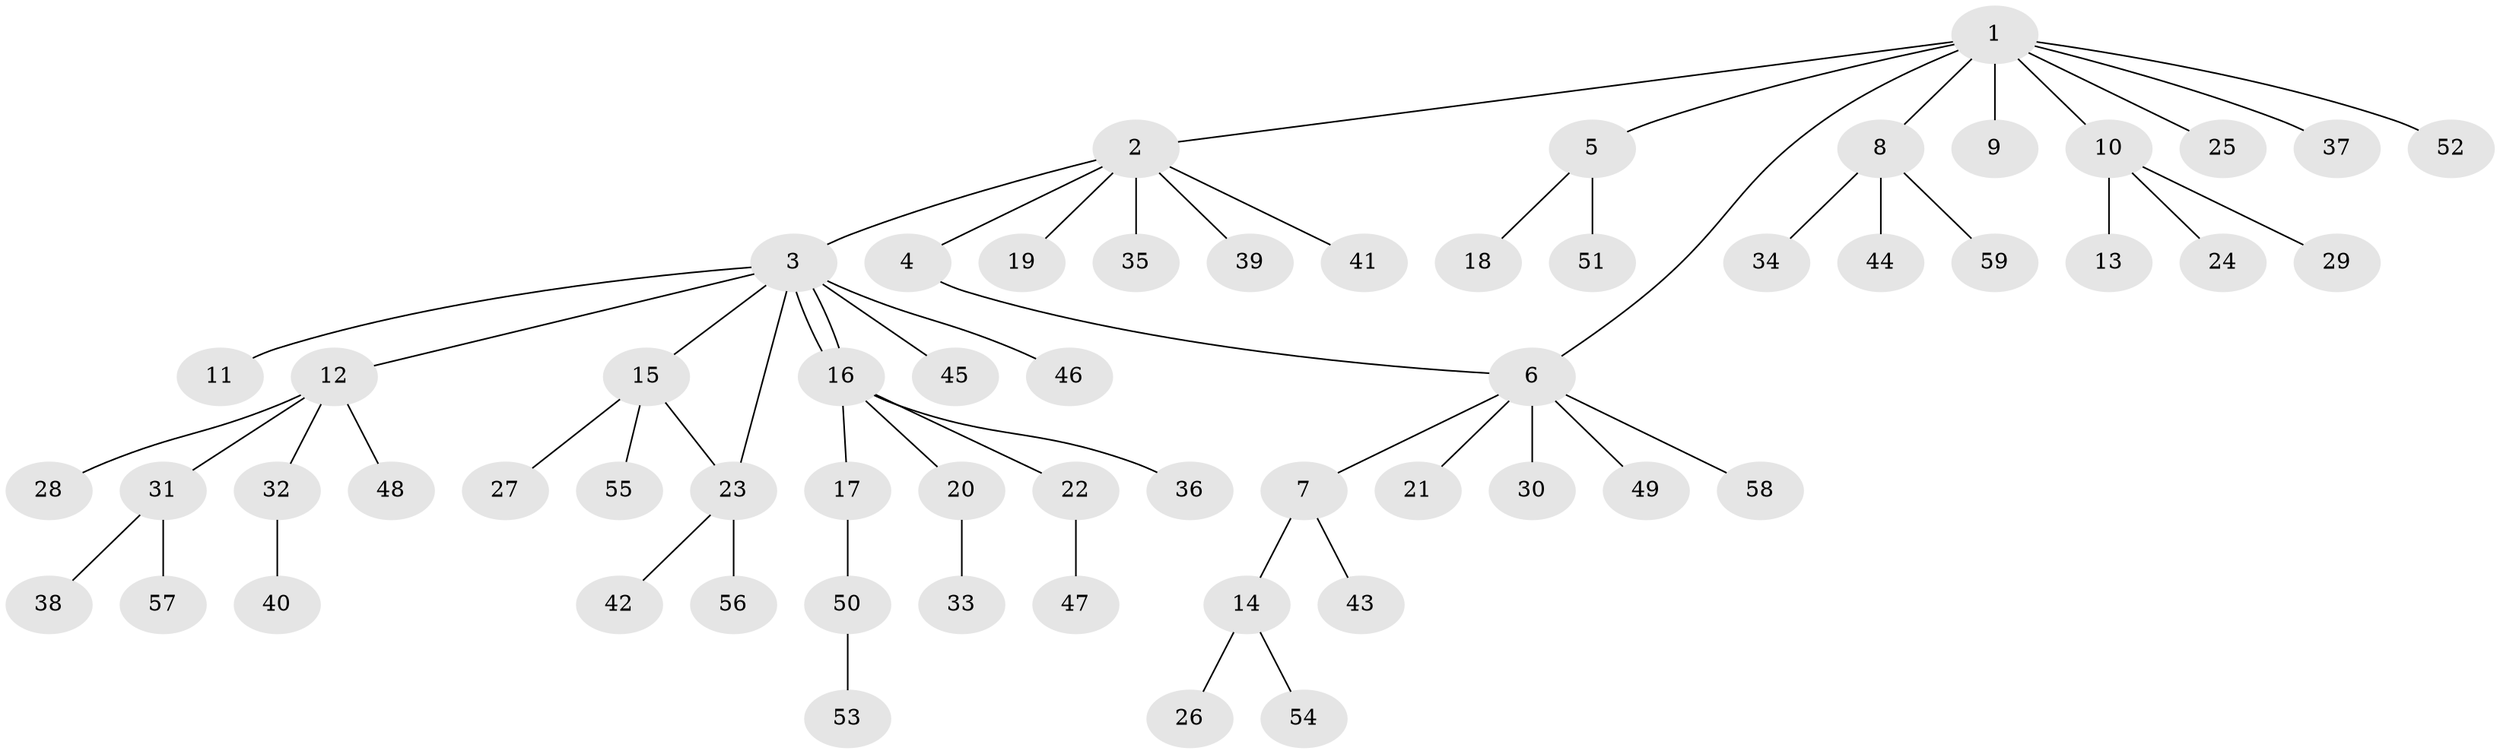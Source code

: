 // Generated by graph-tools (version 1.1) at 2025/35/03/09/25 02:35:39]
// undirected, 59 vertices, 61 edges
graph export_dot {
graph [start="1"]
  node [color=gray90,style=filled];
  1;
  2;
  3;
  4;
  5;
  6;
  7;
  8;
  9;
  10;
  11;
  12;
  13;
  14;
  15;
  16;
  17;
  18;
  19;
  20;
  21;
  22;
  23;
  24;
  25;
  26;
  27;
  28;
  29;
  30;
  31;
  32;
  33;
  34;
  35;
  36;
  37;
  38;
  39;
  40;
  41;
  42;
  43;
  44;
  45;
  46;
  47;
  48;
  49;
  50;
  51;
  52;
  53;
  54;
  55;
  56;
  57;
  58;
  59;
  1 -- 2;
  1 -- 5;
  1 -- 6;
  1 -- 8;
  1 -- 9;
  1 -- 10;
  1 -- 25;
  1 -- 37;
  1 -- 52;
  2 -- 3;
  2 -- 4;
  2 -- 19;
  2 -- 35;
  2 -- 39;
  2 -- 41;
  3 -- 11;
  3 -- 12;
  3 -- 15;
  3 -- 16;
  3 -- 16;
  3 -- 23;
  3 -- 45;
  3 -- 46;
  4 -- 6;
  5 -- 18;
  5 -- 51;
  6 -- 7;
  6 -- 21;
  6 -- 30;
  6 -- 49;
  6 -- 58;
  7 -- 14;
  7 -- 43;
  8 -- 34;
  8 -- 44;
  8 -- 59;
  10 -- 13;
  10 -- 24;
  10 -- 29;
  12 -- 28;
  12 -- 31;
  12 -- 32;
  12 -- 48;
  14 -- 26;
  14 -- 54;
  15 -- 23;
  15 -- 27;
  15 -- 55;
  16 -- 17;
  16 -- 20;
  16 -- 22;
  16 -- 36;
  17 -- 50;
  20 -- 33;
  22 -- 47;
  23 -- 42;
  23 -- 56;
  31 -- 38;
  31 -- 57;
  32 -- 40;
  50 -- 53;
}
